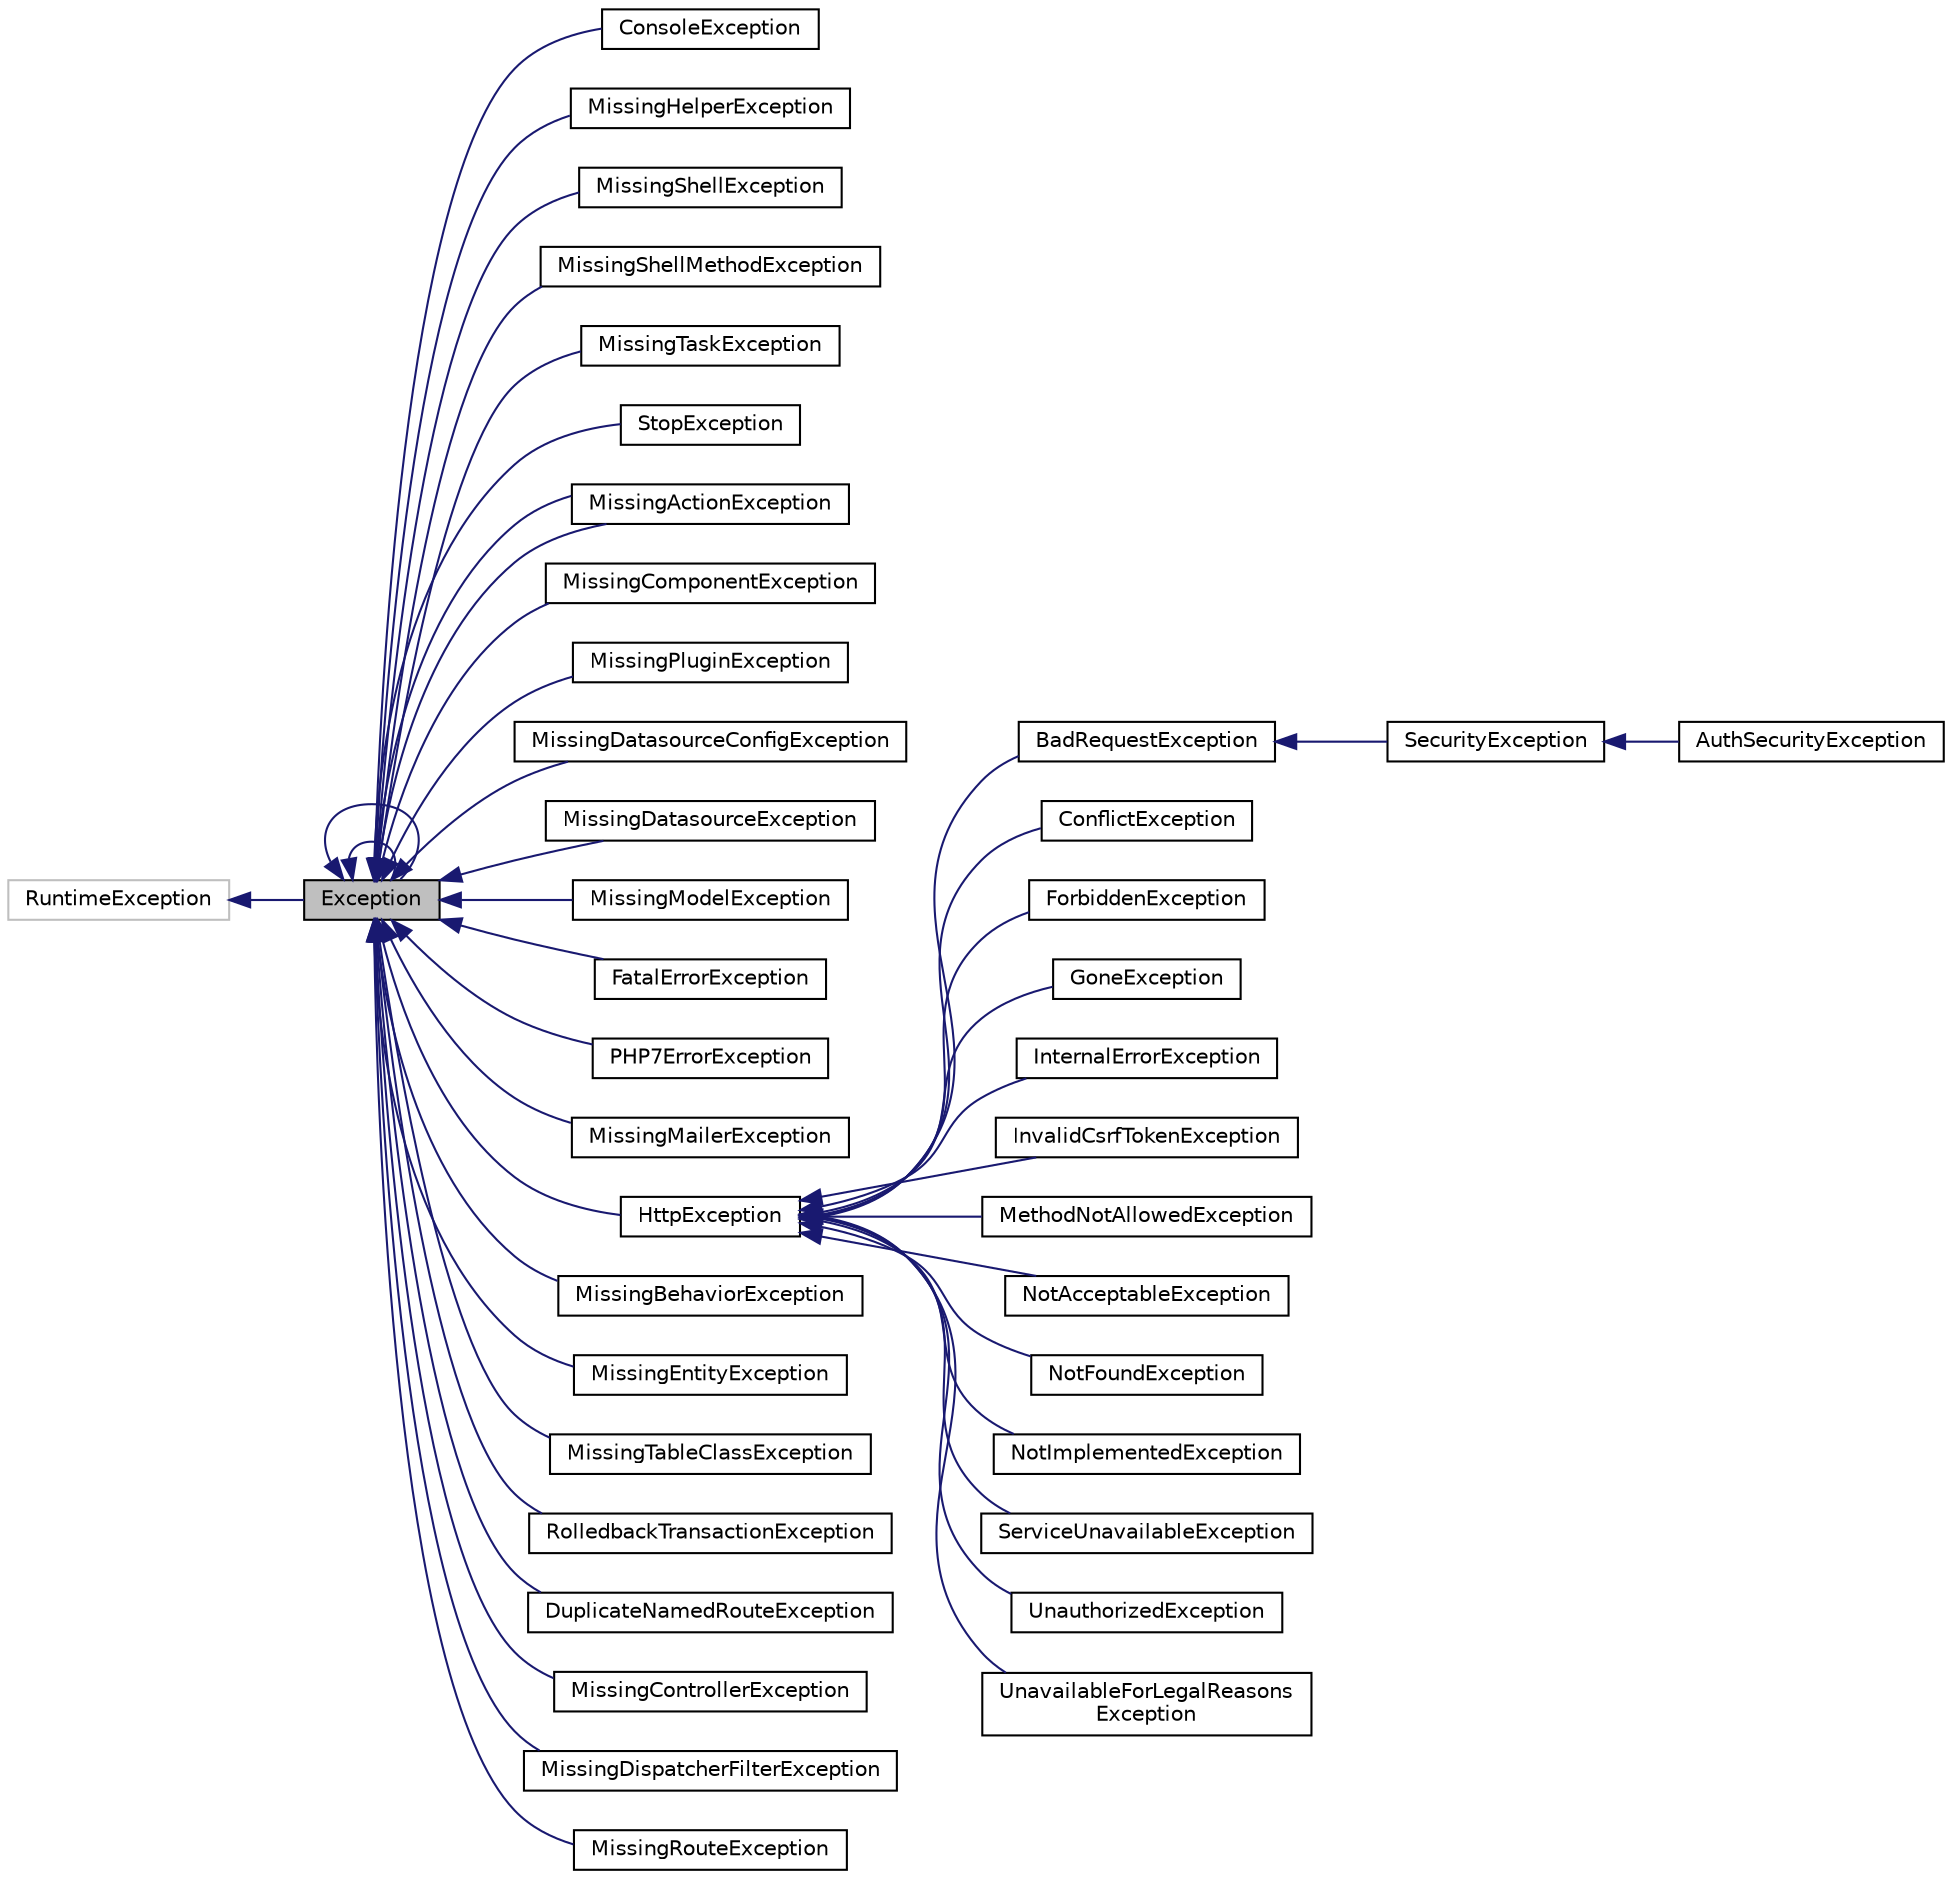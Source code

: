 digraph "Exception"
{
  edge [fontname="Helvetica",fontsize="10",labelfontname="Helvetica",labelfontsize="10"];
  node [fontname="Helvetica",fontsize="10",shape=record];
  rankdir="LR";
  Node1 [label="Exception",height=0.2,width=0.4,color="black", fillcolor="grey75", style="filled", fontcolor="black"];
  Node2 -> Node1 [dir="back",color="midnightblue",fontsize="10",style="solid",fontname="Helvetica"];
  Node2 [label="RuntimeException",height=0.2,width=0.4,color="grey75", fillcolor="white", style="filled"];
  Node1 -> Node1 [dir="back",color="midnightblue",fontsize="10",style="solid",fontname="Helvetica"];
  Node1 -> Node3 [dir="back",color="midnightblue",fontsize="10",style="solid",fontname="Helvetica"];
  Node3 [label="ConsoleException",height=0.2,width=0.4,color="black", fillcolor="white", style="filled",URL="$class_cake_1_1_console_1_1_exception_1_1_console_exception.html"];
  Node1 -> Node4 [dir="back",color="midnightblue",fontsize="10",style="solid",fontname="Helvetica"];
  Node4 [label="MissingHelperException",height=0.2,width=0.4,color="black", fillcolor="white", style="filled",URL="$class_cake_1_1_console_1_1_exception_1_1_missing_helper_exception.html"];
  Node1 -> Node5 [dir="back",color="midnightblue",fontsize="10",style="solid",fontname="Helvetica"];
  Node5 [label="MissingShellException",height=0.2,width=0.4,color="black", fillcolor="white", style="filled",URL="$class_cake_1_1_console_1_1_exception_1_1_missing_shell_exception.html"];
  Node1 -> Node6 [dir="back",color="midnightblue",fontsize="10",style="solid",fontname="Helvetica"];
  Node6 [label="MissingShellMethodException",height=0.2,width=0.4,color="black", fillcolor="white", style="filled",URL="$class_cake_1_1_console_1_1_exception_1_1_missing_shell_method_exception.html"];
  Node1 -> Node7 [dir="back",color="midnightblue",fontsize="10",style="solid",fontname="Helvetica"];
  Node7 [label="MissingTaskException",height=0.2,width=0.4,color="black", fillcolor="white", style="filled",URL="$class_cake_1_1_console_1_1_exception_1_1_missing_task_exception.html"];
  Node1 -> Node8 [dir="back",color="midnightblue",fontsize="10",style="solid",fontname="Helvetica"];
  Node8 [label="StopException",height=0.2,width=0.4,color="black", fillcolor="white", style="filled",URL="$class_cake_1_1_console_1_1_exception_1_1_stop_exception.html"];
  Node1 -> Node9 [dir="back",color="midnightblue",fontsize="10",style="solid",fontname="Helvetica"];
  Node9 [label="MissingActionException",height=0.2,width=0.4,color="black", fillcolor="white", style="filled",URL="$class_cake_1_1_controller_1_1_exception_1_1_missing_action_exception.html"];
  Node1 -> Node10 [dir="back",color="midnightblue",fontsize="10",style="solid",fontname="Helvetica"];
  Node10 [label="MissingComponentException",height=0.2,width=0.4,color="black", fillcolor="white", style="filled",URL="$class_cake_1_1_controller_1_1_exception_1_1_missing_component_exception.html"];
  Node1 -> Node11 [dir="back",color="midnightblue",fontsize="10",style="solid",fontname="Helvetica"];
  Node11 [label="MissingPluginException",height=0.2,width=0.4,color="black", fillcolor="white", style="filled",URL="$class_cake_1_1_core_1_1_exception_1_1_missing_plugin_exception.html"];
  Node1 -> Node1 [dir="back",color="midnightblue",fontsize="10",style="solid",fontname="Helvetica"];
  Node1 -> Node12 [dir="back",color="midnightblue",fontsize="10",style="solid",fontname="Helvetica"];
  Node12 [label="MissingDatasourceConfigException",height=0.2,width=0.4,color="black", fillcolor="white", style="filled",URL="$class_cake_1_1_datasource_1_1_exception_1_1_missing_datasource_config_exception.html"];
  Node1 -> Node13 [dir="back",color="midnightblue",fontsize="10",style="solid",fontname="Helvetica"];
  Node13 [label="MissingDatasourceException",height=0.2,width=0.4,color="black", fillcolor="white", style="filled",URL="$class_cake_1_1_datasource_1_1_exception_1_1_missing_datasource_exception.html"];
  Node1 -> Node14 [dir="back",color="midnightblue",fontsize="10",style="solid",fontname="Helvetica"];
  Node14 [label="MissingModelException",height=0.2,width=0.4,color="black", fillcolor="white", style="filled",URL="$class_cake_1_1_datasource_1_1_exception_1_1_missing_model_exception.html"];
  Node1 -> Node15 [dir="back",color="midnightblue",fontsize="10",style="solid",fontname="Helvetica"];
  Node15 [label="FatalErrorException",height=0.2,width=0.4,color="black", fillcolor="white", style="filled",URL="$class_cake_1_1_error_1_1_fatal_error_exception.html"];
  Node1 -> Node16 [dir="back",color="midnightblue",fontsize="10",style="solid",fontname="Helvetica"];
  Node16 [label="PHP7ErrorException",height=0.2,width=0.4,color="black", fillcolor="white", style="filled",URL="$class_cake_1_1_error_1_1_p_h_p7_error_exception.html"];
  Node1 -> Node9 [dir="back",color="midnightblue",fontsize="10",style="solid",fontname="Helvetica"];
  Node1 -> Node17 [dir="back",color="midnightblue",fontsize="10",style="solid",fontname="Helvetica"];
  Node17 [label="MissingMailerException",height=0.2,width=0.4,color="black", fillcolor="white", style="filled",URL="$class_cake_1_1_mailer_1_1_exception_1_1_missing_mailer_exception.html"];
  Node1 -> Node18 [dir="back",color="midnightblue",fontsize="10",style="solid",fontname="Helvetica"];
  Node18 [label="HttpException",height=0.2,width=0.4,color="black", fillcolor="white", style="filled",URL="$class_cake_1_1_network_1_1_exception_1_1_http_exception.html"];
  Node18 -> Node19 [dir="back",color="midnightblue",fontsize="10",style="solid",fontname="Helvetica"];
  Node19 [label="BadRequestException",height=0.2,width=0.4,color="black", fillcolor="white", style="filled",URL="$class_cake_1_1_network_1_1_exception_1_1_bad_request_exception.html"];
  Node19 -> Node20 [dir="back",color="midnightblue",fontsize="10",style="solid",fontname="Helvetica"];
  Node20 [label="SecurityException",height=0.2,width=0.4,color="black", fillcolor="white", style="filled",URL="$class_cake_1_1_controller_1_1_exception_1_1_security_exception.html"];
  Node20 -> Node21 [dir="back",color="midnightblue",fontsize="10",style="solid",fontname="Helvetica"];
  Node21 [label="AuthSecurityException",height=0.2,width=0.4,color="black", fillcolor="white", style="filled",URL="$class_cake_1_1_controller_1_1_exception_1_1_auth_security_exception.html"];
  Node18 -> Node22 [dir="back",color="midnightblue",fontsize="10",style="solid",fontname="Helvetica"];
  Node22 [label="ConflictException",height=0.2,width=0.4,color="black", fillcolor="white", style="filled",URL="$class_cake_1_1_network_1_1_exception_1_1_conflict_exception.html"];
  Node18 -> Node23 [dir="back",color="midnightblue",fontsize="10",style="solid",fontname="Helvetica"];
  Node23 [label="ForbiddenException",height=0.2,width=0.4,color="black", fillcolor="white", style="filled",URL="$class_cake_1_1_network_1_1_exception_1_1_forbidden_exception.html"];
  Node18 -> Node24 [dir="back",color="midnightblue",fontsize="10",style="solid",fontname="Helvetica"];
  Node24 [label="GoneException",height=0.2,width=0.4,color="black", fillcolor="white", style="filled",URL="$class_cake_1_1_network_1_1_exception_1_1_gone_exception.html"];
  Node18 -> Node25 [dir="back",color="midnightblue",fontsize="10",style="solid",fontname="Helvetica"];
  Node25 [label="InternalErrorException",height=0.2,width=0.4,color="black", fillcolor="white", style="filled",URL="$class_cake_1_1_network_1_1_exception_1_1_internal_error_exception.html"];
  Node18 -> Node26 [dir="back",color="midnightblue",fontsize="10",style="solid",fontname="Helvetica"];
  Node26 [label="InvalidCsrfTokenException",height=0.2,width=0.4,color="black", fillcolor="white", style="filled",URL="$class_cake_1_1_network_1_1_exception_1_1_invalid_csrf_token_exception.html"];
  Node18 -> Node27 [dir="back",color="midnightblue",fontsize="10",style="solid",fontname="Helvetica"];
  Node27 [label="MethodNotAllowedException",height=0.2,width=0.4,color="black", fillcolor="white", style="filled",URL="$class_cake_1_1_network_1_1_exception_1_1_method_not_allowed_exception.html"];
  Node18 -> Node28 [dir="back",color="midnightblue",fontsize="10",style="solid",fontname="Helvetica"];
  Node28 [label="NotAcceptableException",height=0.2,width=0.4,color="black", fillcolor="white", style="filled",URL="$class_cake_1_1_network_1_1_exception_1_1_not_acceptable_exception.html"];
  Node18 -> Node29 [dir="back",color="midnightblue",fontsize="10",style="solid",fontname="Helvetica"];
  Node29 [label="NotFoundException",height=0.2,width=0.4,color="black", fillcolor="white", style="filled",URL="$class_cake_1_1_network_1_1_exception_1_1_not_found_exception.html"];
  Node18 -> Node30 [dir="back",color="midnightblue",fontsize="10",style="solid",fontname="Helvetica"];
  Node30 [label="NotImplementedException",height=0.2,width=0.4,color="black", fillcolor="white", style="filled",URL="$class_cake_1_1_network_1_1_exception_1_1_not_implemented_exception.html"];
  Node18 -> Node31 [dir="back",color="midnightblue",fontsize="10",style="solid",fontname="Helvetica"];
  Node31 [label="ServiceUnavailableException",height=0.2,width=0.4,color="black", fillcolor="white", style="filled",URL="$class_cake_1_1_network_1_1_exception_1_1_service_unavailable_exception.html"];
  Node18 -> Node32 [dir="back",color="midnightblue",fontsize="10",style="solid",fontname="Helvetica"];
  Node32 [label="UnauthorizedException",height=0.2,width=0.4,color="black", fillcolor="white", style="filled",URL="$class_cake_1_1_network_1_1_exception_1_1_unauthorized_exception.html"];
  Node18 -> Node33 [dir="back",color="midnightblue",fontsize="10",style="solid",fontname="Helvetica"];
  Node33 [label="UnavailableForLegalReasons\lException",height=0.2,width=0.4,color="black", fillcolor="white", style="filled",URL="$class_cake_1_1_network_1_1_exception_1_1_unavailable_for_legal_reasons_exception.html"];
  Node1 -> Node34 [dir="back",color="midnightblue",fontsize="10",style="solid",fontname="Helvetica"];
  Node34 [label="MissingBehaviorException",height=0.2,width=0.4,color="black", fillcolor="white", style="filled",URL="$class_cake_1_1_o_r_m_1_1_exception_1_1_missing_behavior_exception.html"];
  Node1 -> Node35 [dir="back",color="midnightblue",fontsize="10",style="solid",fontname="Helvetica"];
  Node35 [label="MissingEntityException",height=0.2,width=0.4,color="black", fillcolor="white", style="filled",URL="$class_cake_1_1_o_r_m_1_1_exception_1_1_missing_entity_exception.html"];
  Node1 -> Node36 [dir="back",color="midnightblue",fontsize="10",style="solid",fontname="Helvetica"];
  Node36 [label="MissingTableClassException",height=0.2,width=0.4,color="black", fillcolor="white", style="filled",URL="$class_cake_1_1_o_r_m_1_1_exception_1_1_missing_table_class_exception.html"];
  Node1 -> Node37 [dir="back",color="midnightblue",fontsize="10",style="solid",fontname="Helvetica"];
  Node37 [label="RolledbackTransactionException",height=0.2,width=0.4,color="black", fillcolor="white", style="filled",URL="$class_cake_1_1_o_r_m_1_1_exception_1_1_rolledback_transaction_exception.html"];
  Node1 -> Node38 [dir="back",color="midnightblue",fontsize="10",style="solid",fontname="Helvetica"];
  Node38 [label="DuplicateNamedRouteException",height=0.2,width=0.4,color="black", fillcolor="white", style="filled",URL="$class_cake_1_1_routing_1_1_exception_1_1_duplicate_named_route_exception.html"];
  Node1 -> Node39 [dir="back",color="midnightblue",fontsize="10",style="solid",fontname="Helvetica"];
  Node39 [label="MissingControllerException",height=0.2,width=0.4,color="black", fillcolor="white", style="filled",URL="$class_cake_1_1_routing_1_1_exception_1_1_missing_controller_exception.html"];
  Node1 -> Node40 [dir="back",color="midnightblue",fontsize="10",style="solid",fontname="Helvetica"];
  Node40 [label="MissingDispatcherFilterException",height=0.2,width=0.4,color="black", fillcolor="white", style="filled",URL="$class_cake_1_1_routing_1_1_exception_1_1_missing_dispatcher_filter_exception.html"];
  Node1 -> Node41 [dir="back",color="midnightblue",fontsize="10",style="solid",fontname="Helvetica"];
  Node41 [label="MissingRouteException",height=0.2,width=0.4,color="black", fillcolor="white", style="filled",URL="$class_cake_1_1_routing_1_1_exception_1_1_missing_route_exception.html"];
}
